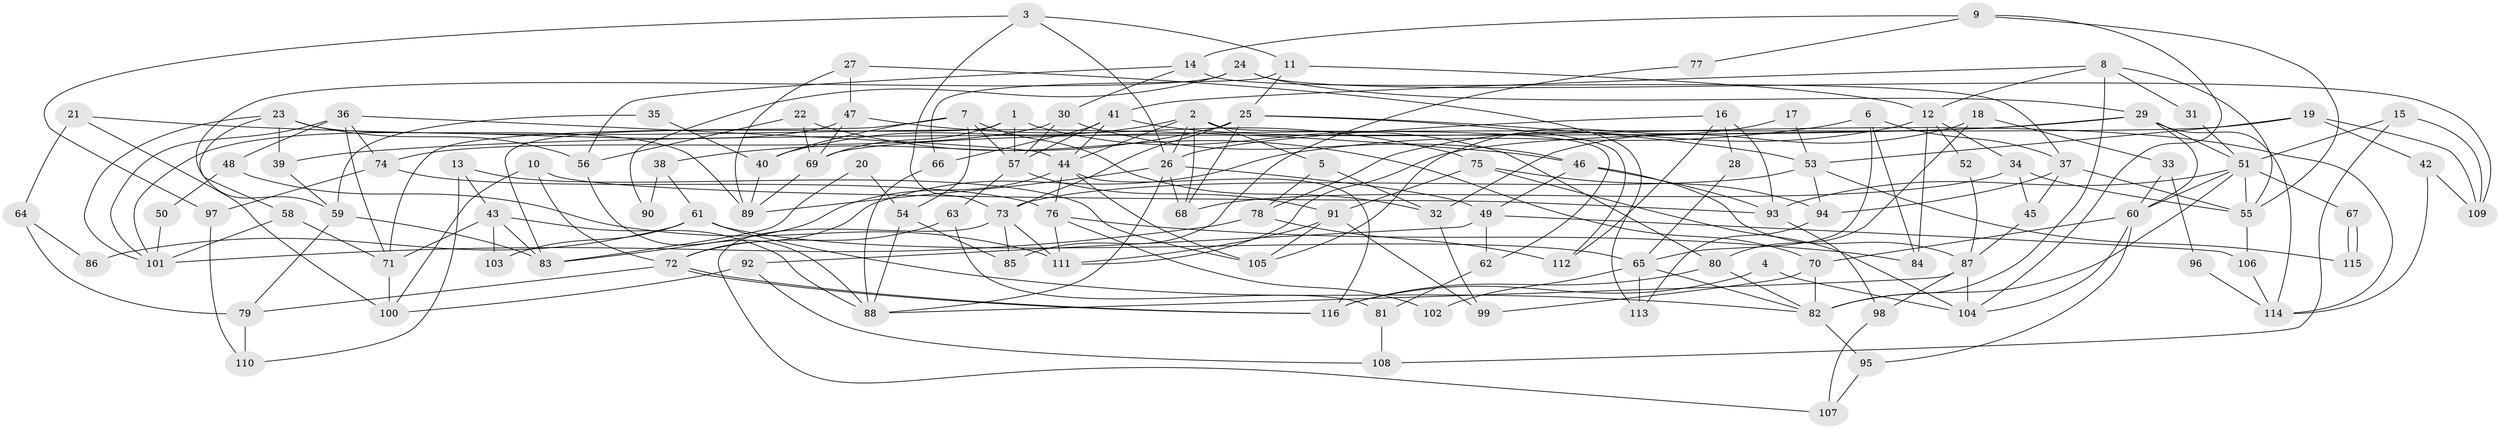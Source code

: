 // Generated by graph-tools (version 1.1) at 2025/14/03/09/25 04:14:51]
// undirected, 116 vertices, 232 edges
graph export_dot {
graph [start="1"]
  node [color=gray90,style=filled];
  1;
  2;
  3;
  4;
  5;
  6;
  7;
  8;
  9;
  10;
  11;
  12;
  13;
  14;
  15;
  16;
  17;
  18;
  19;
  20;
  21;
  22;
  23;
  24;
  25;
  26;
  27;
  28;
  29;
  30;
  31;
  32;
  33;
  34;
  35;
  36;
  37;
  38;
  39;
  40;
  41;
  42;
  43;
  44;
  45;
  46;
  47;
  48;
  49;
  50;
  51;
  52;
  53;
  54;
  55;
  56;
  57;
  58;
  59;
  60;
  61;
  62;
  63;
  64;
  65;
  66;
  67;
  68;
  69;
  70;
  71;
  72;
  73;
  74;
  75;
  76;
  77;
  78;
  79;
  80;
  81;
  82;
  83;
  84;
  85;
  86;
  87;
  88;
  89;
  90;
  91;
  92;
  93;
  94;
  95;
  96;
  97;
  98;
  99;
  100;
  101;
  102;
  103;
  104;
  105;
  106;
  107;
  108;
  109;
  110;
  111;
  112;
  113;
  114;
  115;
  116;
  1 -- 57;
  1 -- 80;
  1 -- 69;
  1 -- 83;
  2 -- 44;
  2 -- 26;
  2 -- 5;
  2 -- 40;
  2 -- 62;
  2 -- 68;
  3 -- 73;
  3 -- 26;
  3 -- 11;
  3 -- 97;
  4 -- 116;
  4 -- 104;
  5 -- 78;
  5 -- 32;
  6 -- 84;
  6 -- 72;
  6 -- 37;
  6 -- 65;
  7 -- 57;
  7 -- 71;
  7 -- 32;
  7 -- 40;
  7 -- 54;
  8 -- 55;
  8 -- 12;
  8 -- 31;
  8 -- 41;
  8 -- 82;
  9 -- 55;
  9 -- 104;
  9 -- 14;
  9 -- 77;
  10 -- 72;
  10 -- 93;
  10 -- 100;
  11 -- 25;
  11 -- 12;
  11 -- 66;
  12 -- 78;
  12 -- 34;
  12 -- 52;
  12 -- 84;
  13 -- 43;
  13 -- 105;
  13 -- 110;
  14 -- 37;
  14 -- 30;
  14 -- 56;
  15 -- 109;
  15 -- 51;
  15 -- 108;
  16 -- 93;
  16 -- 26;
  16 -- 28;
  16 -- 112;
  17 -- 105;
  17 -- 53;
  18 -- 80;
  18 -- 32;
  18 -- 33;
  19 -- 69;
  19 -- 109;
  19 -- 42;
  19 -- 53;
  20 -- 54;
  20 -- 83;
  21 -- 46;
  21 -- 100;
  21 -- 64;
  22 -- 69;
  22 -- 70;
  22 -- 56;
  23 -- 56;
  23 -- 89;
  23 -- 39;
  23 -- 58;
  23 -- 101;
  24 -- 59;
  24 -- 29;
  24 -- 90;
  24 -- 109;
  25 -- 53;
  25 -- 68;
  25 -- 38;
  25 -- 73;
  25 -- 112;
  26 -- 68;
  26 -- 89;
  26 -- 49;
  26 -- 88;
  27 -- 47;
  27 -- 89;
  27 -- 113;
  28 -- 65;
  29 -- 111;
  29 -- 51;
  29 -- 39;
  29 -- 60;
  29 -- 114;
  30 -- 57;
  30 -- 46;
  30 -- 74;
  31 -- 51;
  32 -- 99;
  33 -- 60;
  33 -- 96;
  34 -- 55;
  34 -- 45;
  34 -- 68;
  35 -- 40;
  35 -- 59;
  36 -- 71;
  36 -- 101;
  36 -- 44;
  36 -- 48;
  36 -- 74;
  37 -- 45;
  37 -- 55;
  37 -- 94;
  38 -- 61;
  38 -- 90;
  39 -- 59;
  40 -- 89;
  41 -- 66;
  41 -- 44;
  41 -- 57;
  41 -- 114;
  42 -- 114;
  42 -- 109;
  43 -- 88;
  43 -- 83;
  43 -- 71;
  43 -- 103;
  44 -- 76;
  44 -- 83;
  44 -- 105;
  44 -- 116;
  45 -- 87;
  46 -- 87;
  46 -- 49;
  46 -- 93;
  47 -- 75;
  47 -- 101;
  47 -- 69;
  48 -- 111;
  48 -- 50;
  49 -- 62;
  49 -- 92;
  49 -- 106;
  50 -- 101;
  51 -- 82;
  51 -- 55;
  51 -- 60;
  51 -- 67;
  51 -- 93;
  52 -- 87;
  53 -- 73;
  53 -- 94;
  53 -- 115;
  54 -- 88;
  54 -- 85;
  55 -- 106;
  56 -- 88;
  57 -- 91;
  57 -- 63;
  58 -- 71;
  58 -- 101;
  59 -- 83;
  59 -- 79;
  60 -- 70;
  60 -- 95;
  60 -- 104;
  61 -- 65;
  61 -- 82;
  61 -- 86;
  61 -- 103;
  62 -- 81;
  63 -- 72;
  63 -- 81;
  64 -- 79;
  64 -- 86;
  65 -- 113;
  65 -- 82;
  65 -- 102;
  66 -- 88;
  67 -- 115;
  67 -- 115;
  69 -- 89;
  70 -- 82;
  70 -- 99;
  71 -- 100;
  72 -- 116;
  72 -- 116;
  72 -- 79;
  73 -- 107;
  73 -- 85;
  73 -- 111;
  74 -- 76;
  74 -- 97;
  75 -- 94;
  75 -- 91;
  75 -- 104;
  76 -- 84;
  76 -- 102;
  76 -- 111;
  77 -- 85;
  78 -- 101;
  78 -- 112;
  79 -- 110;
  80 -- 116;
  80 -- 82;
  81 -- 108;
  82 -- 95;
  87 -- 104;
  87 -- 88;
  87 -- 98;
  91 -- 99;
  91 -- 111;
  91 -- 105;
  92 -- 108;
  92 -- 100;
  93 -- 98;
  94 -- 113;
  95 -- 107;
  96 -- 114;
  97 -- 110;
  98 -- 107;
  106 -- 114;
}

